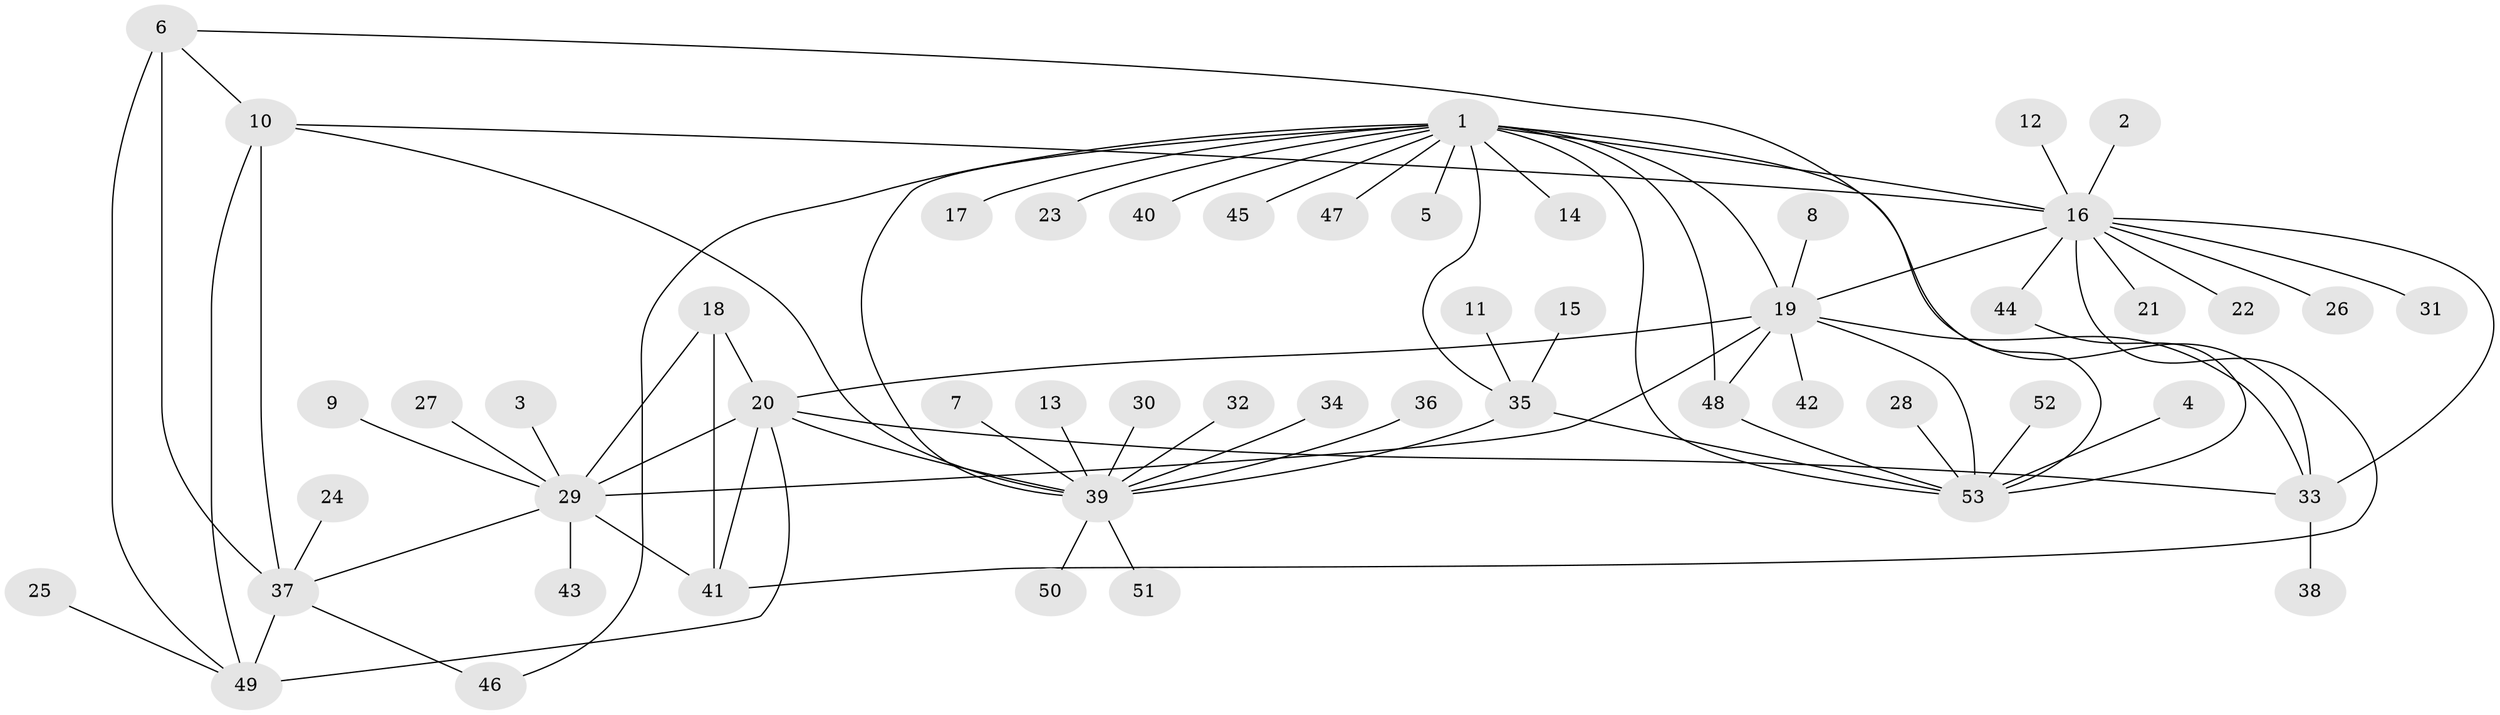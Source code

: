 // original degree distribution, {8: 0.039603960396039604, 6: 0.0297029702970297, 9: 0.009900990099009901, 5: 0.039603960396039604, 10: 0.019801980198019802, 11: 0.019801980198019802, 7: 0.06930693069306931, 12: 0.009900990099009901, 4: 0.009900990099009901, 2: 0.13861386138613863, 3: 0.04950495049504951, 1: 0.5643564356435643}
// Generated by graph-tools (version 1.1) at 2025/50/03/09/25 03:50:38]
// undirected, 53 vertices, 76 edges
graph export_dot {
graph [start="1"]
  node [color=gray90,style=filled];
  1;
  2;
  3;
  4;
  5;
  6;
  7;
  8;
  9;
  10;
  11;
  12;
  13;
  14;
  15;
  16;
  17;
  18;
  19;
  20;
  21;
  22;
  23;
  24;
  25;
  26;
  27;
  28;
  29;
  30;
  31;
  32;
  33;
  34;
  35;
  36;
  37;
  38;
  39;
  40;
  41;
  42;
  43;
  44;
  45;
  46;
  47;
  48;
  49;
  50;
  51;
  52;
  53;
  1 -- 5 [weight=1.0];
  1 -- 14 [weight=1.0];
  1 -- 16 [weight=2.0];
  1 -- 17 [weight=1.0];
  1 -- 19 [weight=3.0];
  1 -- 23 [weight=1.0];
  1 -- 33 [weight=1.0];
  1 -- 35 [weight=1.0];
  1 -- 39 [weight=3.0];
  1 -- 40 [weight=1.0];
  1 -- 45 [weight=1.0];
  1 -- 46 [weight=1.0];
  1 -- 47 [weight=1.0];
  1 -- 48 [weight=1.0];
  1 -- 53 [weight=1.0];
  2 -- 16 [weight=1.0];
  3 -- 29 [weight=1.0];
  4 -- 53 [weight=1.0];
  6 -- 10 [weight=1.0];
  6 -- 37 [weight=2.0];
  6 -- 49 [weight=1.0];
  6 -- 53 [weight=1.0];
  7 -- 39 [weight=1.0];
  8 -- 19 [weight=1.0];
  9 -- 29 [weight=1.0];
  10 -- 16 [weight=1.0];
  10 -- 37 [weight=2.0];
  10 -- 39 [weight=1.0];
  10 -- 49 [weight=1.0];
  11 -- 35 [weight=1.0];
  12 -- 16 [weight=1.0];
  13 -- 39 [weight=1.0];
  15 -- 35 [weight=1.0];
  16 -- 19 [weight=2.0];
  16 -- 21 [weight=1.0];
  16 -- 22 [weight=1.0];
  16 -- 26 [weight=1.0];
  16 -- 31 [weight=1.0];
  16 -- 33 [weight=2.0];
  16 -- 41 [weight=1.0];
  16 -- 44 [weight=1.0];
  18 -- 20 [weight=2.0];
  18 -- 29 [weight=2.0];
  18 -- 41 [weight=2.0];
  19 -- 20 [weight=1.0];
  19 -- 29 [weight=1.0];
  19 -- 33 [weight=1.0];
  19 -- 42 [weight=1.0];
  19 -- 48 [weight=2.0];
  19 -- 53 [weight=2.0];
  20 -- 29 [weight=1.0];
  20 -- 33 [weight=2.0];
  20 -- 39 [weight=1.0];
  20 -- 41 [weight=1.0];
  20 -- 49 [weight=1.0];
  24 -- 37 [weight=1.0];
  25 -- 49 [weight=1.0];
  27 -- 29 [weight=1.0];
  28 -- 53 [weight=1.0];
  29 -- 37 [weight=1.0];
  29 -- 41 [weight=1.0];
  29 -- 43 [weight=1.0];
  30 -- 39 [weight=1.0];
  32 -- 39 [weight=1.0];
  33 -- 38 [weight=1.0];
  34 -- 39 [weight=1.0];
  35 -- 39 [weight=3.0];
  35 -- 53 [weight=1.0];
  36 -- 39 [weight=1.0];
  37 -- 46 [weight=1.0];
  37 -- 49 [weight=2.0];
  39 -- 50 [weight=1.0];
  39 -- 51 [weight=1.0];
  44 -- 53 [weight=1.0];
  48 -- 53 [weight=1.0];
  52 -- 53 [weight=1.0];
}
